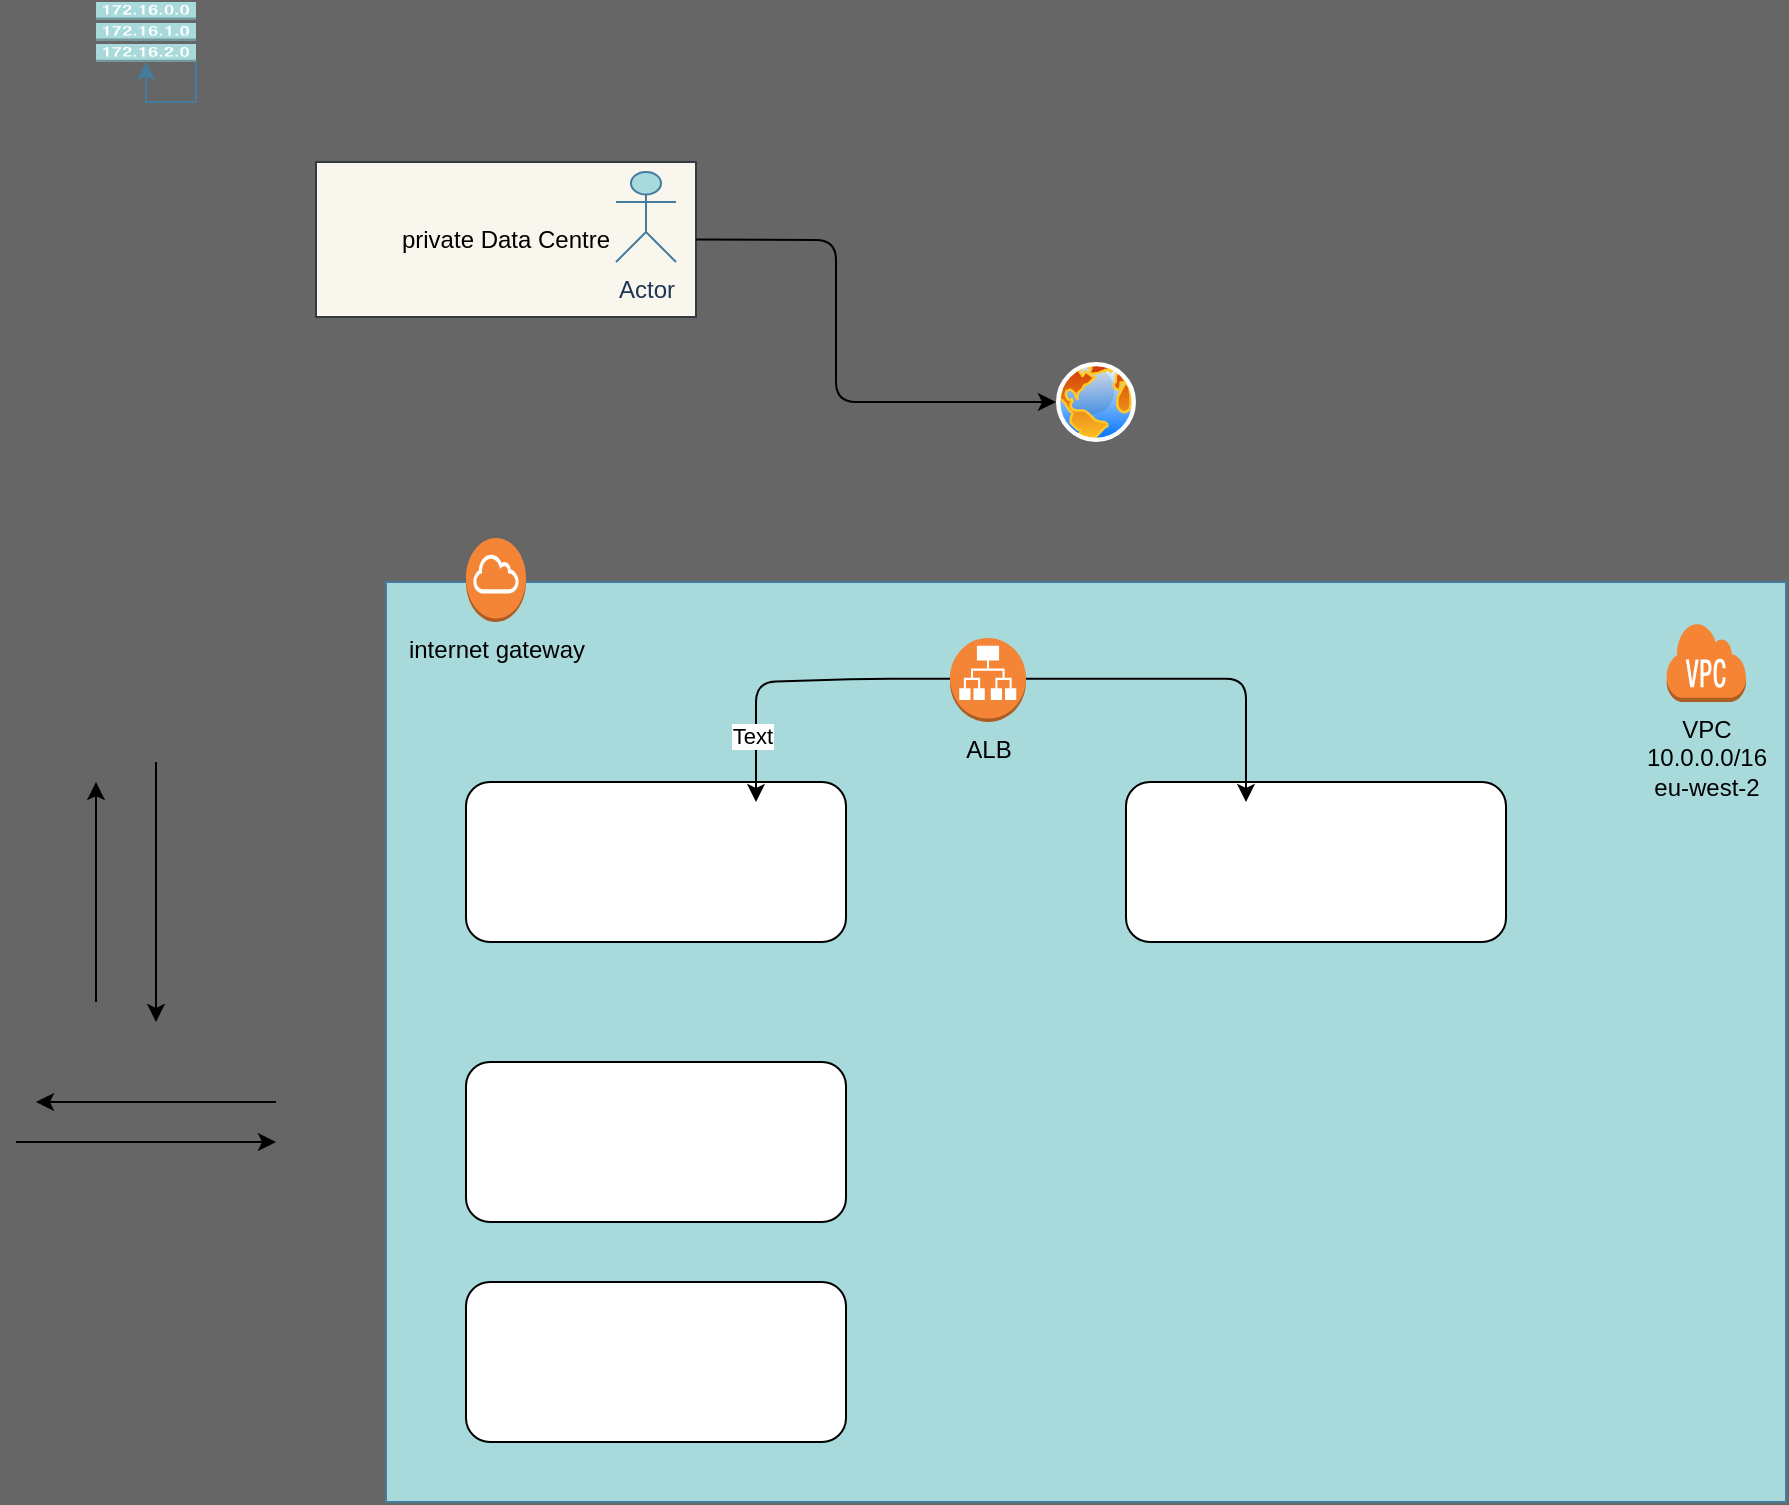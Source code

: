 <mxfile version="21.6.8" type="github">
  <diagram name="Page-1" id="vXXdHOjLMCbhnJi_8r9R">
    <mxGraphModel dx="1910" dy="1663" grid="1" gridSize="10" guides="1" tooltips="1" connect="1" arrows="1" fold="1" page="1" pageScale="1" pageWidth="850" pageHeight="1100" background="#666666" math="0" shadow="0">
      <root>
        <mxCell id="0" />
        <mxCell id="1" parent="0" />
        <mxCell id="dzske7QWv8xPjGf_Z0UT-3" value="" style="outlineConnect=0;dashed=0;verticalLabelPosition=bottom;verticalAlign=top;align=center;html=1;shape=mxgraph.aws3.route_table;fillColor=#A8DADC;labelBackgroundColor=none;strokeColor=#457B9D;fontColor=#1D3557;rounded=0;" vertex="1" parent="1">
          <mxGeometry x="-70" y="-40" width="50" height="30" as="geometry" />
        </mxCell>
        <mxCell id="dzske7QWv8xPjGf_Z0UT-4" style="edgeStyle=orthogonalEdgeStyle;rounded=0;orthogonalLoop=1;jettySize=auto;html=1;exitX=1;exitY=1;exitDx=0;exitDy=0;exitPerimeter=0;labelBackgroundColor=none;strokeColor=#457B9D;fontColor=default;" edge="1" parent="1" source="dzske7QWv8xPjGf_Z0UT-3" target="dzske7QWv8xPjGf_Z0UT-3">
          <mxGeometry relative="1" as="geometry" />
        </mxCell>
        <mxCell id="dzske7QWv8xPjGf_Z0UT-5" value="private Data Centre" style="rounded=0;whiteSpace=wrap;html=1;labelBackgroundColor=none;fillColor=#f9f7ed;strokeColor=#36393d;" vertex="1" parent="1">
          <mxGeometry x="40" y="40" width="190" height="77.5" as="geometry" />
        </mxCell>
        <mxCell id="dzske7QWv8xPjGf_Z0UT-7" value="" style="image;aspect=fixed;perimeter=ellipsePerimeter;html=1;align=center;shadow=0;dashed=0;spacingTop=3;image=img/lib/active_directory/internet_globe.svg;labelBackgroundColor=none;fillColor=#A8DADC;strokeColor=#457B9D;fontColor=#1D3557;rounded=0;" vertex="1" parent="1">
          <mxGeometry x="410" y="140" width="40" height="40" as="geometry" />
        </mxCell>
        <mxCell id="dzske7QWv8xPjGf_Z0UT-8" value="Actor" style="shape=umlActor;verticalLabelPosition=bottom;verticalAlign=top;html=1;outlineConnect=0;labelBackgroundColor=none;fillColor=#A8DADC;strokeColor=#457B9D;fontColor=#1D3557;rounded=0;" vertex="1" parent="1">
          <mxGeometry x="190" y="45" width="30" height="45" as="geometry" />
        </mxCell>
        <mxCell id="dzske7QWv8xPjGf_Z0UT-28" value="" style="endArrow=classic;html=1;exitX=1;exitY=0.5;exitDx=0;exitDy=0;" edge="1" parent="1" source="dzske7QWv8xPjGf_Z0UT-5">
          <mxGeometry width="50" height="50" relative="1" as="geometry">
            <mxPoint x="410" y="190" as="sourcePoint" />
            <mxPoint x="410" y="160" as="targetPoint" />
            <Array as="points">
              <mxPoint x="300" y="79" />
              <mxPoint x="300" y="160" />
            </Array>
          </mxGeometry>
        </mxCell>
        <mxCell id="dzske7QWv8xPjGf_Z0UT-31" value="" style="group" vertex="1" connectable="0" parent="1">
          <mxGeometry x="75" y="250" width="700" height="460" as="geometry" />
        </mxCell>
        <mxCell id="dzske7QWv8xPjGf_Z0UT-1" value="" style="rounded=0;whiteSpace=wrap;html=1;fontStyle=1;labelBackgroundColor=none;fillColor=#A8DADC;strokeColor=#457B9D;fontColor=#1D3557;movable=1;resizable=1;rotatable=1;deletable=1;editable=1;locked=0;connectable=1;" vertex="1" parent="dzske7QWv8xPjGf_Z0UT-31">
          <mxGeometry width="700" height="460" as="geometry" />
        </mxCell>
        <mxCell id="dzske7QWv8xPjGf_Z0UT-18" value="VPC&lt;br&gt;10.0.0.0/16&lt;br&gt;eu-west-2" style="outlineConnect=0;dashed=0;verticalLabelPosition=bottom;verticalAlign=top;align=center;html=1;shape=mxgraph.aws3.virtual_private_cloud;fillColor=#F58534;gradientColor=none;" vertex="1" parent="dzske7QWv8xPjGf_Z0UT-31">
          <mxGeometry x="640" y="20" width="40" height="40" as="geometry" />
        </mxCell>
        <mxCell id="dzske7QWv8xPjGf_Z0UT-19" value="internet gateway" style="outlineConnect=0;dashed=0;verticalLabelPosition=bottom;verticalAlign=top;align=center;html=1;shape=mxgraph.aws3.internet_gateway;fillColor=#F58536;gradientColor=none;rotation=0;" vertex="1" parent="dzske7QWv8xPjGf_Z0UT-31">
          <mxGeometry x="40" y="-22" width="30" height="42" as="geometry" />
        </mxCell>
        <mxCell id="dzske7QWv8xPjGf_Z0UT-25" value="" style="rounded=1;whiteSpace=wrap;html=1;" vertex="1" parent="dzske7QWv8xPjGf_Z0UT-31">
          <mxGeometry x="370" y="100" width="190" height="80" as="geometry" />
        </mxCell>
        <mxCell id="dzske7QWv8xPjGf_Z0UT-27" value="" style="rounded=1;whiteSpace=wrap;html=1;direction=west;" vertex="1" parent="dzske7QWv8xPjGf_Z0UT-31">
          <mxGeometry x="40" y="100" width="190" height="80" as="geometry" />
        </mxCell>
        <mxCell id="dzske7QWv8xPjGf_Z0UT-29" value="" style="rounded=1;whiteSpace=wrap;html=1;" vertex="1" parent="dzske7QWv8xPjGf_Z0UT-31">
          <mxGeometry x="40" y="240" width="190" height="80" as="geometry" />
        </mxCell>
        <mxCell id="dzske7QWv8xPjGf_Z0UT-30" value="" style="rounded=1;whiteSpace=wrap;html=1;" vertex="1" parent="dzske7QWv8xPjGf_Z0UT-31">
          <mxGeometry x="40" y="350" width="190" height="80" as="geometry" />
        </mxCell>
        <mxCell id="dzske7QWv8xPjGf_Z0UT-32" value="ALB" style="outlineConnect=0;dashed=0;verticalLabelPosition=bottom;verticalAlign=top;align=center;html=1;shape=mxgraph.aws3.application_load_balancer;fillColor=#F58536;gradientColor=none;" vertex="1" parent="dzske7QWv8xPjGf_Z0UT-31">
          <mxGeometry x="282" y="28" width="38" height="42" as="geometry" />
        </mxCell>
        <mxCell id="dzske7QWv8xPjGf_Z0UT-37" value="" style="endArrow=classic;html=1;" edge="1" parent="dzske7QWv8xPjGf_Z0UT-31">
          <mxGeometry width="50" height="50" relative="1" as="geometry">
            <mxPoint x="282" y="48.33" as="sourcePoint" />
            <mxPoint x="185" y="110" as="targetPoint" />
            <Array as="points">
              <mxPoint x="242" y="48.33" />
              <mxPoint x="185" y="50" />
              <mxPoint x="185" y="70" />
            </Array>
          </mxGeometry>
        </mxCell>
        <mxCell id="dzske7QWv8xPjGf_Z0UT-42" value="Text" style="edgeLabel;html=1;align=center;verticalAlign=middle;resizable=0;points=[];" vertex="1" connectable="0" parent="dzske7QWv8xPjGf_Z0UT-37">
          <mxGeometry x="0.573" y="-2" relative="1" as="geometry">
            <mxPoint as="offset" />
          </mxGeometry>
        </mxCell>
        <mxCell id="dzske7QWv8xPjGf_Z0UT-43" value="" style="endArrow=classic;html=1;" edge="1" parent="dzske7QWv8xPjGf_Z0UT-31">
          <mxGeometry width="50" height="50" relative="1" as="geometry">
            <mxPoint x="320" y="48.33" as="sourcePoint" />
            <mxPoint x="430" y="110" as="targetPoint" />
            <Array as="points">
              <mxPoint x="430" y="48.33" />
            </Array>
          </mxGeometry>
        </mxCell>
        <mxCell id="dzske7QWv8xPjGf_Z0UT-35" value="" style="endArrow=classic;html=1;" edge="1" parent="1">
          <mxGeometry width="50" height="50" relative="1" as="geometry">
            <mxPoint x="-70" y="460" as="sourcePoint" />
            <mxPoint x="-70" y="350" as="targetPoint" />
          </mxGeometry>
        </mxCell>
        <mxCell id="dzske7QWv8xPjGf_Z0UT-36" value="" style="endArrow=classic;html=1;" edge="1" parent="1">
          <mxGeometry width="50" height="50" relative="1" as="geometry">
            <mxPoint x="-40" y="340" as="sourcePoint" />
            <mxPoint x="-40" y="470" as="targetPoint" />
            <Array as="points">
              <mxPoint x="-40" y="390" />
            </Array>
          </mxGeometry>
        </mxCell>
        <mxCell id="dzske7QWv8xPjGf_Z0UT-38" value="" style="endArrow=classic;html=1;" edge="1" parent="1">
          <mxGeometry width="50" height="50" relative="1" as="geometry">
            <mxPoint x="-110" y="530" as="sourcePoint" />
            <mxPoint x="20" y="530" as="targetPoint" />
            <Array as="points" />
          </mxGeometry>
        </mxCell>
        <mxCell id="dzske7QWv8xPjGf_Z0UT-40" value="" style="endArrow=classic;html=1;" edge="1" parent="1">
          <mxGeometry width="50" height="50" relative="1" as="geometry">
            <mxPoint x="20" y="510" as="sourcePoint" />
            <mxPoint x="-100" y="510" as="targetPoint" />
            <Array as="points">
              <mxPoint x="-50" y="510" />
            </Array>
          </mxGeometry>
        </mxCell>
      </root>
    </mxGraphModel>
  </diagram>
</mxfile>
